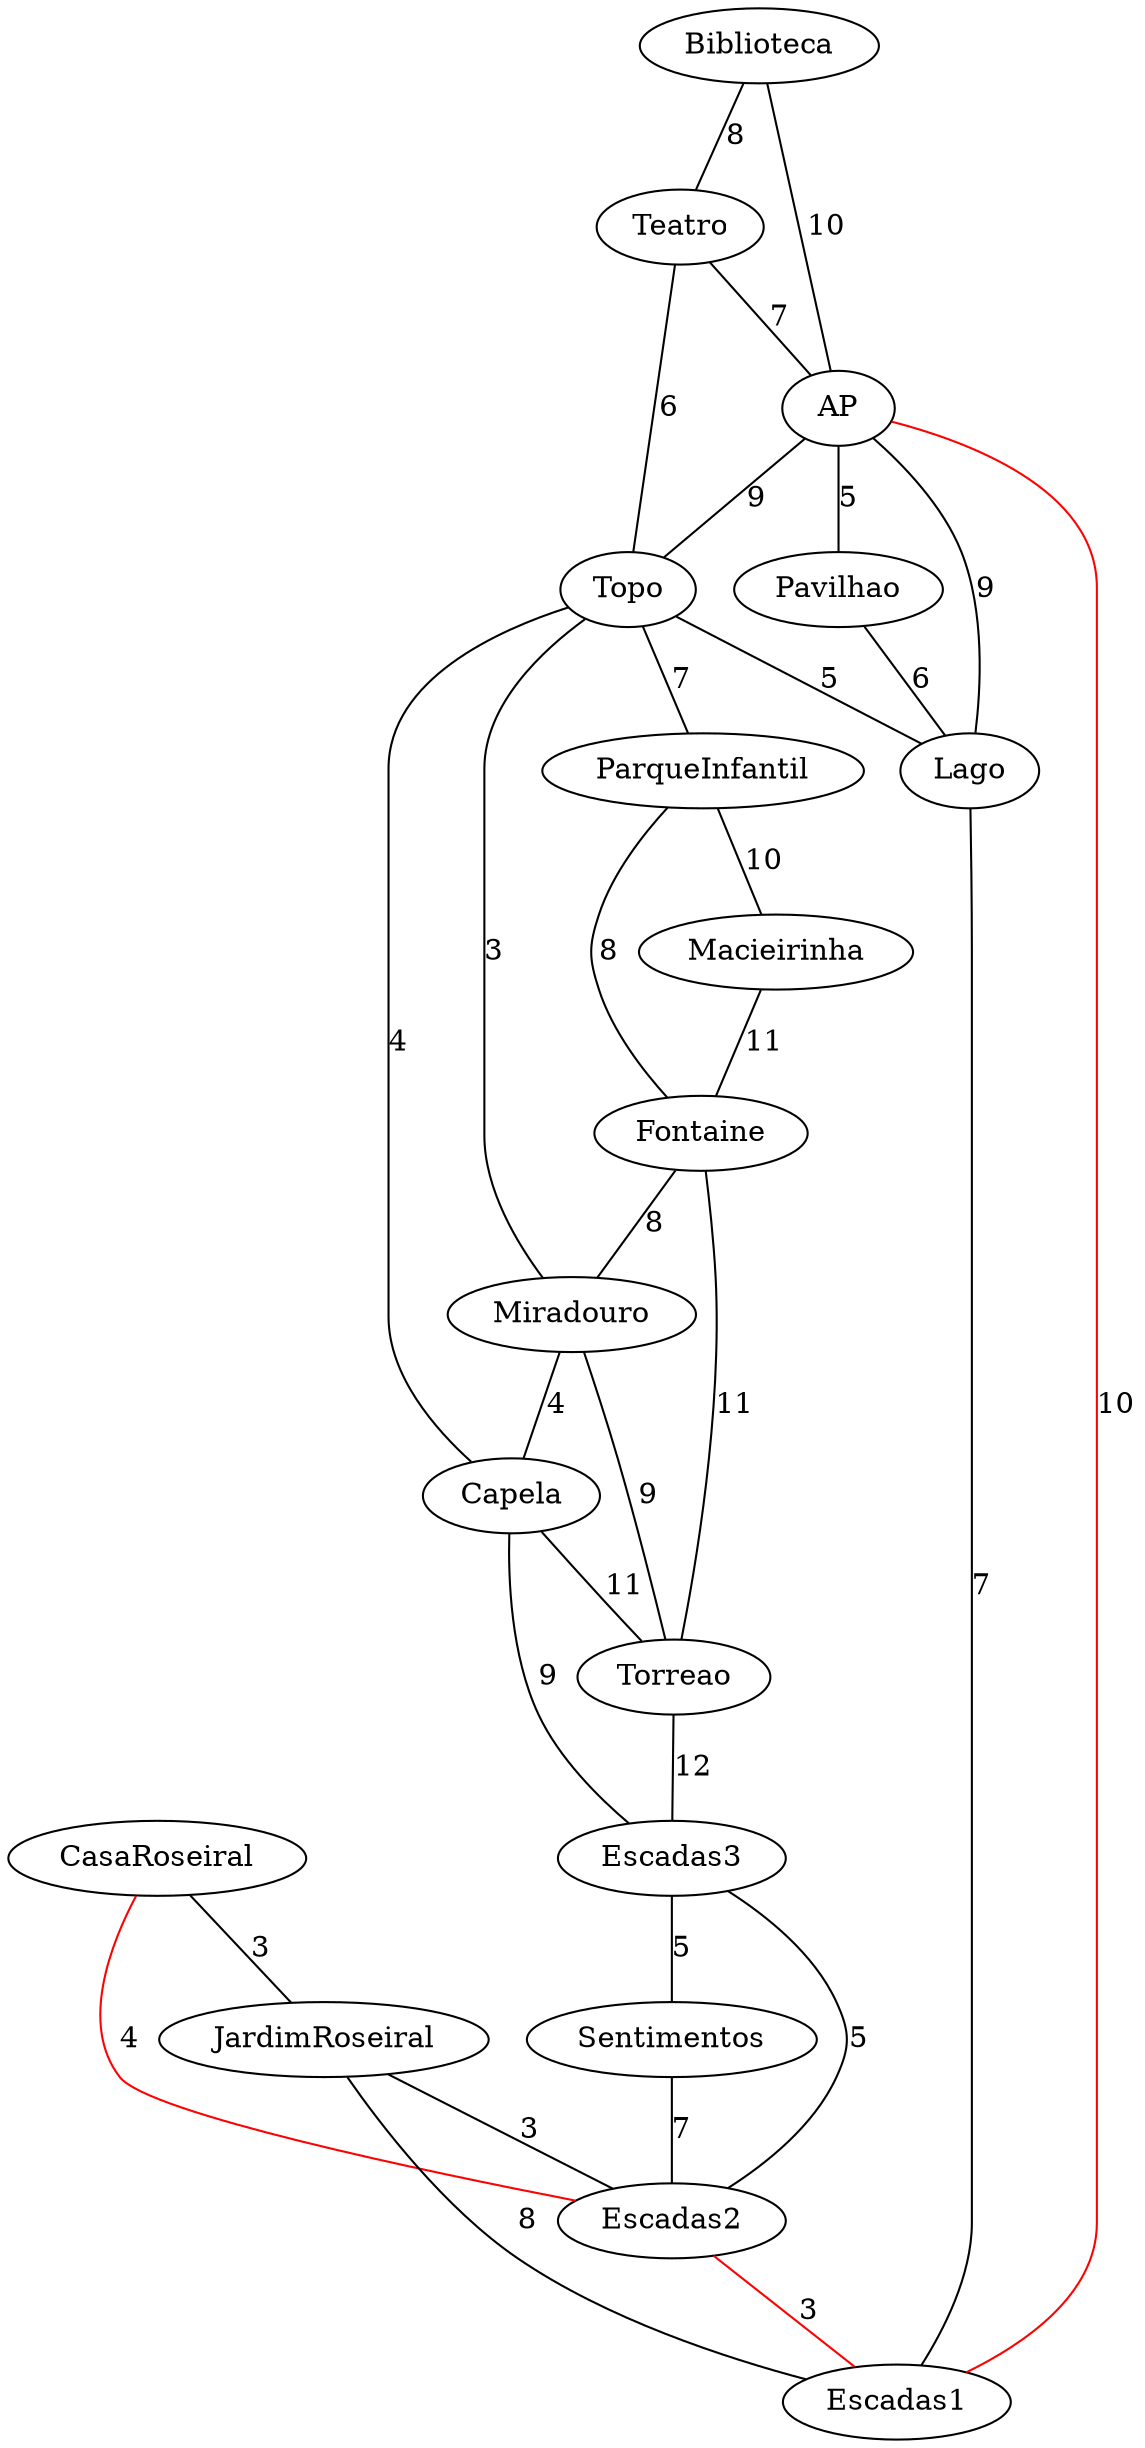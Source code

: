graph G {
Biblioteca -- Teatro [label="8"];
Biblioteca -- AP [label="10"];
Teatro -- AP [label="7"];
Teatro -- Topo [label="6"];
AP -- Pavilhao [label="5"];
AP -- Topo [label="9"];
AP -- Lago [label="9"];
AP -- Escadas1 [label="10", color=red];
Pavilhao -- Lago [label="6"];
Topo -- ParqueInfantil [label="7"];
Topo -- Miradouro [label="3"];
Topo -- Capela [label="4"];
Topo -- Lago [label="5"];
ParqueInfantil -- Macieirinha [label="10"];
ParqueInfantil -- Fontaine [label="8"];
Macieirinha -- Fontaine [label="11"];
Fontaine -- Miradouro [label="8"];
Fontaine -- Torreao [label="11"];
Miradouro -- Capela [label="4"];
Miradouro -- Torreao [label="9"];
Capela -- Torreao [label="11"];
Capela -- Escadas3 [label="9"];
Torreao -- Escadas3 [label="12"];
Lago -- Escadas1 [label="7"];
Escadas3 -- Sentimentos [label="5"];
Escadas3 -- Escadas2 [label="5"];
Sentimentos -- Escadas2 [label="7"];
CasaRoseiral -- JardimRoseiral [label="3"];
CasaRoseiral -- Escadas2 [label="4", color=red];
JardimRoseiral -- Escadas2 [label="3"];
JardimRoseiral -- Escadas1 [label="8"];
Escadas2 -- Escadas1 [label="3", color=red];
}
